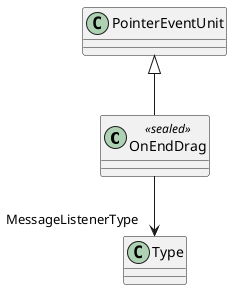 @startuml
class OnEndDrag <<sealed>> {
}
PointerEventUnit <|-- OnEndDrag
OnEndDrag --> "MessageListenerType" Type
@enduml

